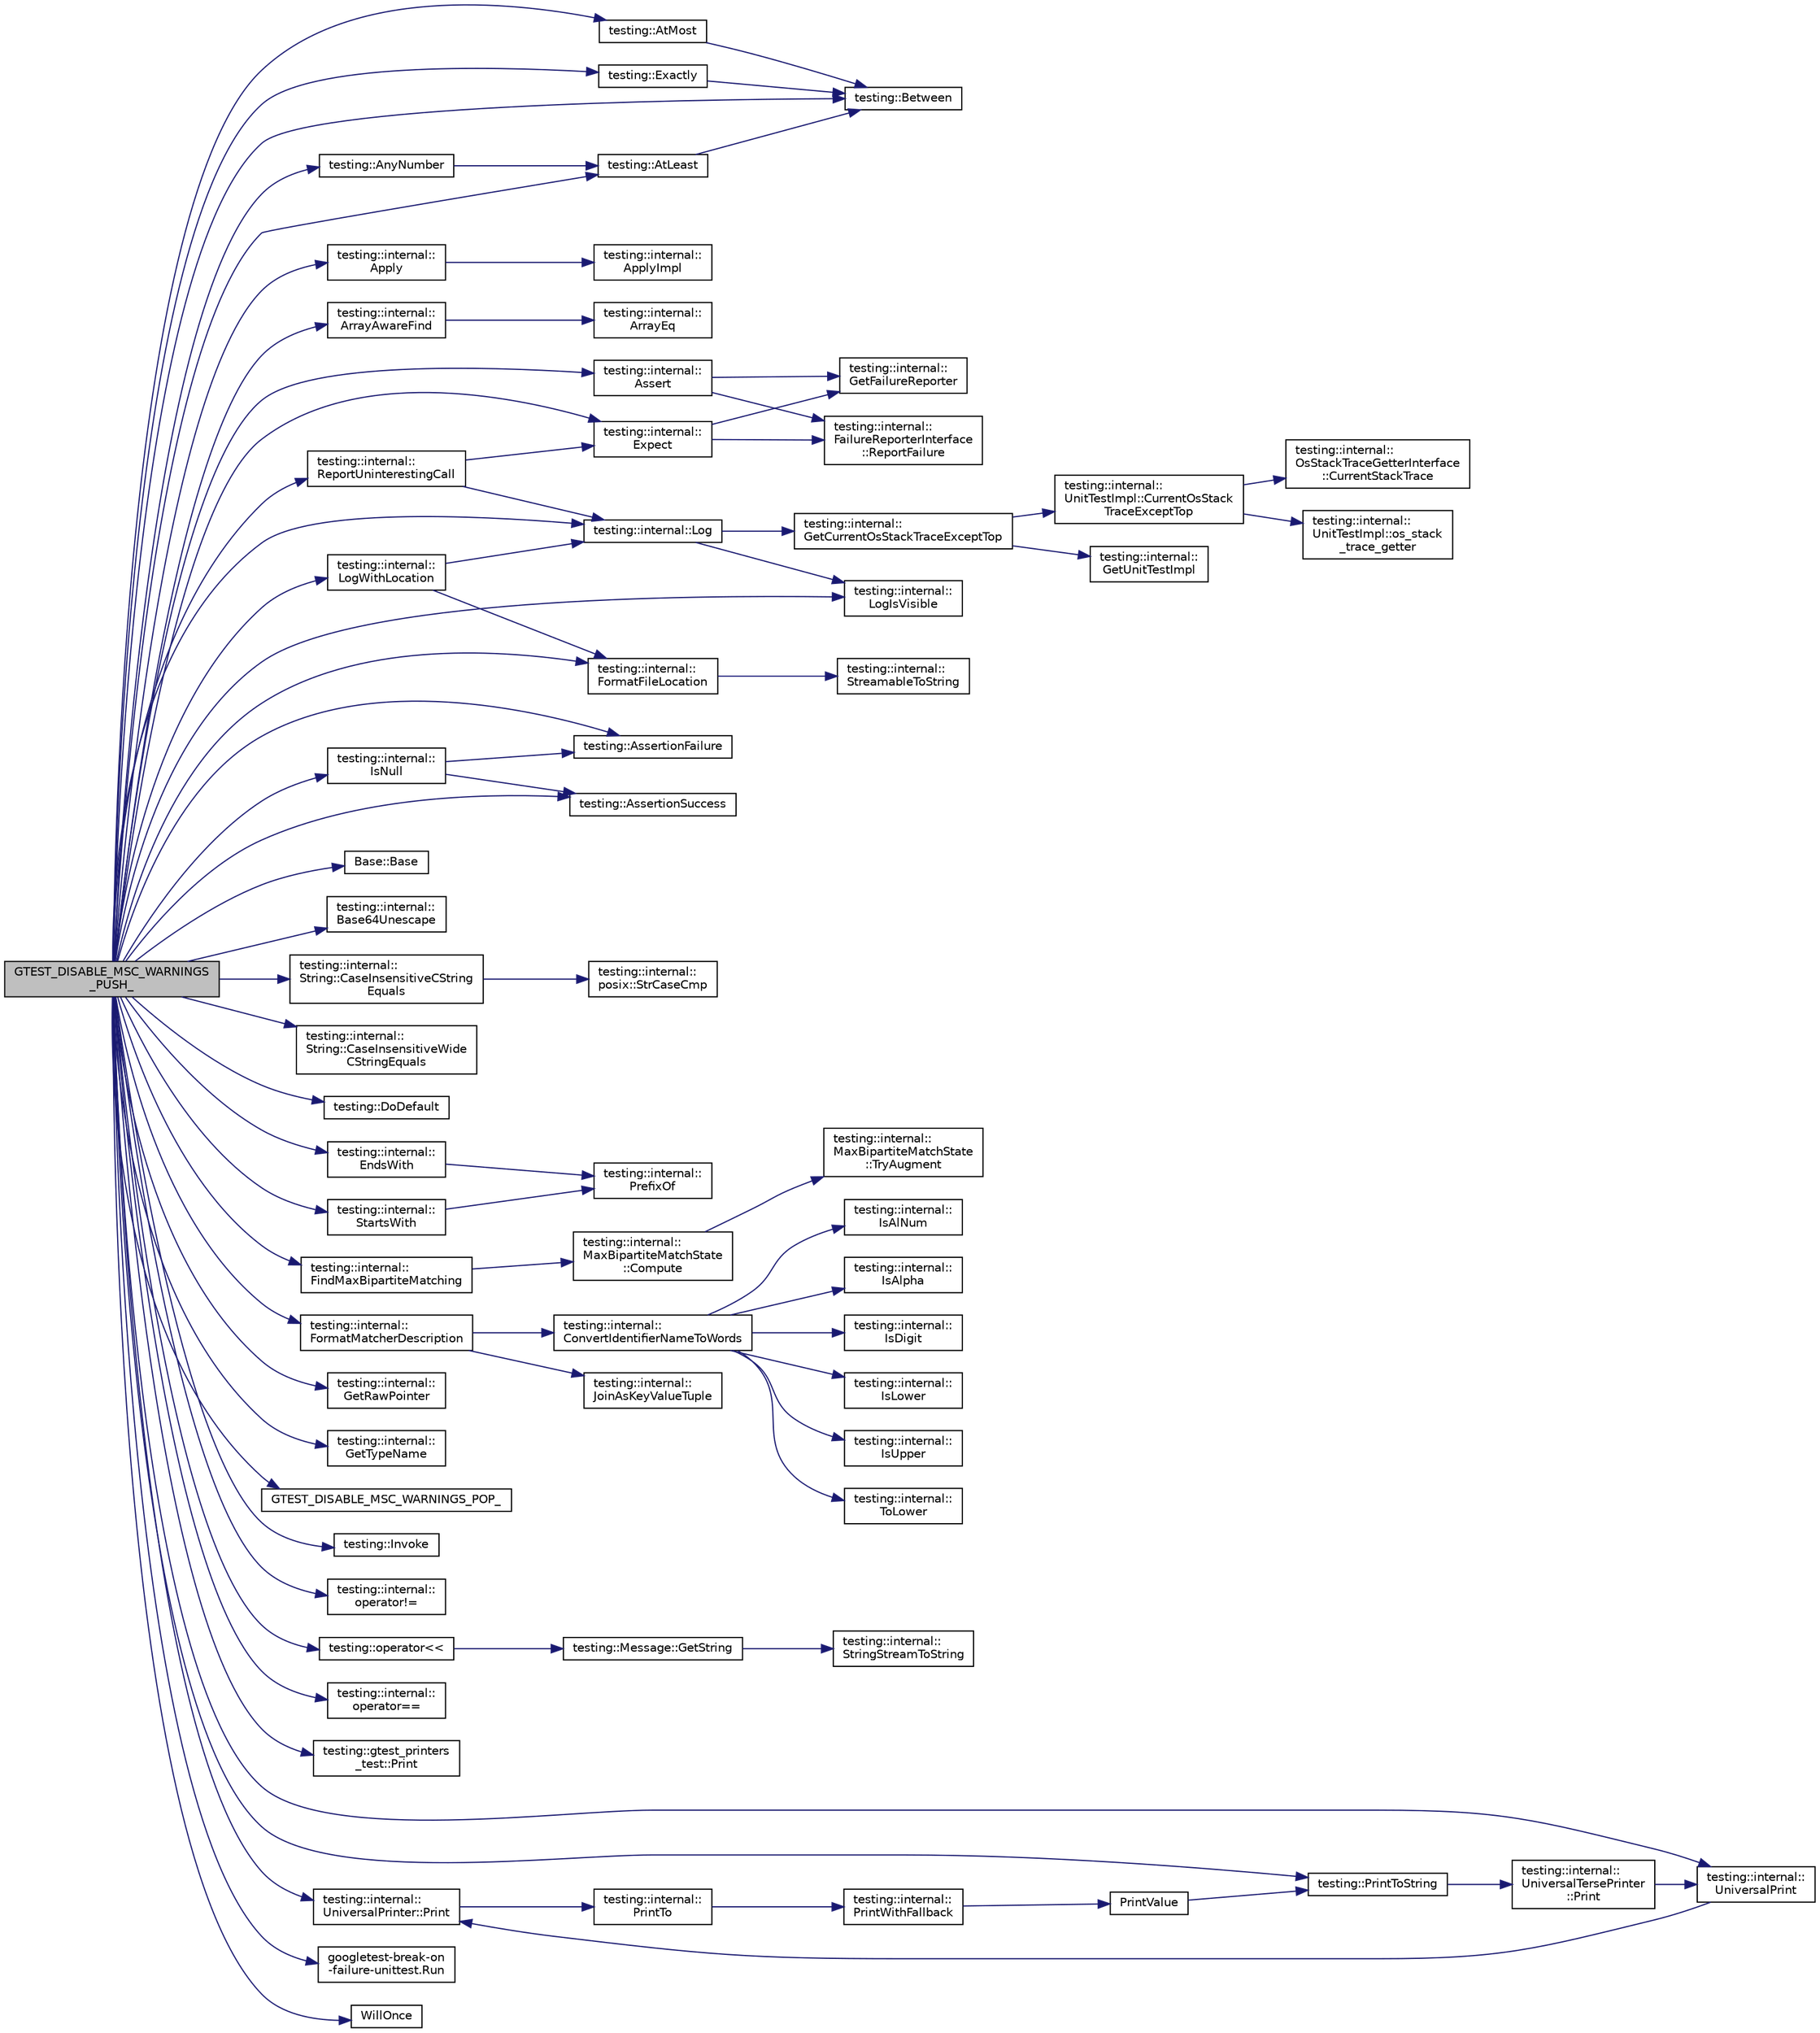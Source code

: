 digraph "GTEST_DISABLE_MSC_WARNINGS_PUSH_"
{
 // LATEX_PDF_SIZE
  bgcolor="transparent";
  edge [fontname="Helvetica",fontsize="10",labelfontname="Helvetica",labelfontsize="10"];
  node [fontname="Helvetica",fontsize="10",shape=record];
  rankdir="LR";
  Node1 [label="GTEST_DISABLE_MSC_WARNINGS\l_PUSH_",height=0.2,width=0.4,color="black", fillcolor="grey75", style="filled", fontcolor="black",tooltip=" "];
  Node1 -> Node2 [color="midnightblue",fontsize="10",style="solid",fontname="Helvetica"];
  Node2 [label="testing::AnyNumber",height=0.2,width=0.4,color="black",URL="$namespacetesting.html#aa1f8a6371097e1e9b8d6866020f35252",tooltip=" "];
  Node2 -> Node3 [color="midnightblue",fontsize="10",style="solid",fontname="Helvetica"];
  Node3 [label="testing::AtLeast",height=0.2,width=0.4,color="black",URL="$namespacetesting.html#a137297cb3c582843989fbd937cf0fed2",tooltip=" "];
  Node3 -> Node4 [color="midnightblue",fontsize="10",style="solid",fontname="Helvetica"];
  Node4 [label="testing::Between",height=0.2,width=0.4,color="black",URL="$namespacetesting.html#a3bb2d3cdd3fdf5b4be1480fce549918e",tooltip=" "];
  Node1 -> Node5 [color="midnightblue",fontsize="10",style="solid",fontname="Helvetica"];
  Node5 [label="testing::internal::\lApply",height=0.2,width=0.4,color="black",URL="$namespacetesting_1_1internal.html#a4aeac7ea6170d7347ff9212026e115e8",tooltip=" "];
  Node5 -> Node6 [color="midnightblue",fontsize="10",style="solid",fontname="Helvetica"];
  Node6 [label="testing::internal::\lApplyImpl",height=0.2,width=0.4,color="black",URL="$namespacetesting_1_1internal.html#a6d3a67138bf4d8de81606b37127509df",tooltip=" "];
  Node1 -> Node7 [color="midnightblue",fontsize="10",style="solid",fontname="Helvetica"];
  Node7 [label="testing::internal::\lArrayAwareFind",height=0.2,width=0.4,color="black",URL="$namespacetesting_1_1internal.html#a94a857fe6ff32cf4fdc4769a4071f239",tooltip=" "];
  Node7 -> Node8 [color="midnightblue",fontsize="10",style="solid",fontname="Helvetica"];
  Node8 [label="testing::internal::\lArrayEq",height=0.2,width=0.4,color="black",URL="$namespacetesting_1_1internal.html#af4bebf36baf0b0a5b26d051dde55fa47",tooltip=" "];
  Node1 -> Node9 [color="midnightblue",fontsize="10",style="solid",fontname="Helvetica"];
  Node9 [label="testing::internal::\lAssert",height=0.2,width=0.4,color="black",URL="$namespacetesting_1_1internal.html#aa46ca46a5898b2ac75184c62e0355621",tooltip=" "];
  Node9 -> Node10 [color="midnightblue",fontsize="10",style="solid",fontname="Helvetica"];
  Node10 [label="testing::internal::\lGetFailureReporter",height=0.2,width=0.4,color="black",URL="$namespacetesting_1_1internal.html#a93a00bf550dcc6b1de870d24c624869c",tooltip=" "];
  Node9 -> Node11 [color="midnightblue",fontsize="10",style="solid",fontname="Helvetica"];
  Node11 [label="testing::internal::\lFailureReporterInterface\l::ReportFailure",height=0.2,width=0.4,color="black",URL="$classtesting_1_1internal_1_1FailureReporterInterface.html#a0c43ec1946cb4ab51279c96ce1ad941d",tooltip=" "];
  Node1 -> Node12 [color="midnightblue",fontsize="10",style="solid",fontname="Helvetica"];
  Node12 [label="testing::AssertionFailure",height=0.2,width=0.4,color="black",URL="$namespacetesting.html#a75cb789614cb1c28c34627a4a3c053df",tooltip=" "];
  Node1 -> Node13 [color="midnightblue",fontsize="10",style="solid",fontname="Helvetica"];
  Node13 [label="testing::AssertionSuccess",height=0.2,width=0.4,color="black",URL="$namespacetesting.html#ac1d0baedb17286c5c6c87bd1a45da8ac",tooltip=" "];
  Node1 -> Node3 [color="midnightblue",fontsize="10",style="solid",fontname="Helvetica"];
  Node1 -> Node14 [color="midnightblue",fontsize="10",style="solid",fontname="Helvetica"];
  Node14 [label="testing::AtMost",height=0.2,width=0.4,color="black",URL="$namespacetesting.html#a5487cd1068c78821ced96fbf542a91bb",tooltip=" "];
  Node14 -> Node4 [color="midnightblue",fontsize="10",style="solid",fontname="Helvetica"];
  Node1 -> Node15 [color="midnightblue",fontsize="10",style="solid",fontname="Helvetica"];
  Node15 [label="Base::Base",height=0.2,width=0.4,color="black",URL="$classBase.html#a1d5f3fb92f8cbc687705785bdc6abd18",tooltip=" "];
  Node1 -> Node16 [color="midnightblue",fontsize="10",style="solid",fontname="Helvetica"];
  Node16 [label="testing::internal::\lBase64Unescape",height=0.2,width=0.4,color="black",URL="$namespacetesting_1_1internal.html#a7ebfee596839f25b8aec40192af1dcdc",tooltip=" "];
  Node1 -> Node4 [color="midnightblue",fontsize="10",style="solid",fontname="Helvetica"];
  Node1 -> Node17 [color="midnightblue",fontsize="10",style="solid",fontname="Helvetica"];
  Node17 [label="testing::internal::\lString::CaseInsensitiveCString\lEquals",height=0.2,width=0.4,color="black",URL="$classtesting_1_1internal_1_1String.html#a116ca435d63306927ba19f90a3596787",tooltip=" "];
  Node17 -> Node18 [color="midnightblue",fontsize="10",style="solid",fontname="Helvetica"];
  Node18 [label="testing::internal::\lposix::StrCaseCmp",height=0.2,width=0.4,color="black",URL="$namespacetesting_1_1internal_1_1posix.html#a1ef2385a7f8e4c706054da35967e76bd",tooltip=" "];
  Node1 -> Node19 [color="midnightblue",fontsize="10",style="solid",fontname="Helvetica"];
  Node19 [label="testing::internal::\lString::CaseInsensitiveWide\lCStringEquals",height=0.2,width=0.4,color="black",URL="$classtesting_1_1internal_1_1String.html#a1f12d1780ca7afbf8975f5d425b9f362",tooltip=" "];
  Node1 -> Node20 [color="midnightblue",fontsize="10",style="solid",fontname="Helvetica"];
  Node20 [label="testing::DoDefault",height=0.2,width=0.4,color="black",URL="$namespacetesting.html#ae041df61ff61ccb9753ba15b4309e1a6",tooltip=" "];
  Node1 -> Node21 [color="midnightblue",fontsize="10",style="solid",fontname="Helvetica"];
  Node21 [label="testing::internal::\lEndsWith",height=0.2,width=0.4,color="black",URL="$namespacetesting_1_1internal.html#a4fe0a2f1ea296e6d92e6dcf8942818d6",tooltip=" "];
  Node21 -> Node22 [color="midnightblue",fontsize="10",style="solid",fontname="Helvetica"];
  Node22 [label="testing::internal::\lPrefixOf",height=0.2,width=0.4,color="black",URL="$namespacetesting_1_1internal.html#ac93096c73f158bdb5877ea3204b4e23c",tooltip=" "];
  Node1 -> Node23 [color="midnightblue",fontsize="10",style="solid",fontname="Helvetica"];
  Node23 [label="testing::Exactly",height=0.2,width=0.4,color="black",URL="$namespacetesting.html#aa9b1b32ba9e8d3db8ac0af0fc8785c8d",tooltip=" "];
  Node23 -> Node4 [color="midnightblue",fontsize="10",style="solid",fontname="Helvetica"];
  Node1 -> Node24 [color="midnightblue",fontsize="10",style="solid",fontname="Helvetica"];
  Node24 [label="testing::internal::\lExpect",height=0.2,width=0.4,color="black",URL="$namespacetesting_1_1internal.html#ad93379317e10862a77b9fb90aa96e083",tooltip=" "];
  Node24 -> Node10 [color="midnightblue",fontsize="10",style="solid",fontname="Helvetica"];
  Node24 -> Node11 [color="midnightblue",fontsize="10",style="solid",fontname="Helvetica"];
  Node1 -> Node25 [color="midnightblue",fontsize="10",style="solid",fontname="Helvetica"];
  Node25 [label="testing::internal::\lFindMaxBipartiteMatching",height=0.2,width=0.4,color="black",URL="$namespacetesting_1_1internal.html#ae30bd8357c179334b2b09b0d689efccc",tooltip=" "];
  Node25 -> Node26 [color="midnightblue",fontsize="10",style="solid",fontname="Helvetica"];
  Node26 [label="testing::internal::\lMaxBipartiteMatchState\l::Compute",height=0.2,width=0.4,color="black",URL="$classtesting_1_1internal_1_1MaxBipartiteMatchState.html#af6efab664ee390925b24d023f1368192",tooltip=" "];
  Node26 -> Node27 [color="midnightblue",fontsize="10",style="solid",fontname="Helvetica"];
  Node27 [label="testing::internal::\lMaxBipartiteMatchState\l::TryAugment",height=0.2,width=0.4,color="black",URL="$classtesting_1_1internal_1_1MaxBipartiteMatchState.html#a8aa8dc82be659772a1dd68eb00d7a858",tooltip=" "];
  Node1 -> Node28 [color="midnightblue",fontsize="10",style="solid",fontname="Helvetica"];
  Node28 [label="testing::internal::\lFormatFileLocation",height=0.2,width=0.4,color="black",URL="$namespacetesting_1_1internal.html#aea0ca448425df26e868a7d9447b9b7a1",tooltip=" "];
  Node28 -> Node29 [color="midnightblue",fontsize="10",style="solid",fontname="Helvetica"];
  Node29 [label="testing::internal::\lStreamableToString",height=0.2,width=0.4,color="black",URL="$namespacetesting_1_1internal.html#aad4beed95d0846e6ffc5da0978ef3bb9",tooltip=" "];
  Node1 -> Node30 [color="midnightblue",fontsize="10",style="solid",fontname="Helvetica"];
  Node30 [label="testing::internal::\lFormatMatcherDescription",height=0.2,width=0.4,color="black",URL="$namespacetesting_1_1internal.html#a0b5ca34cad987efb767ee62300489e6d",tooltip=" "];
  Node30 -> Node31 [color="midnightblue",fontsize="10",style="solid",fontname="Helvetica"];
  Node31 [label="testing::internal::\lConvertIdentifierNameToWords",height=0.2,width=0.4,color="black",URL="$namespacetesting_1_1internal.html#a0b375abcf3081393e6c420194a541b29",tooltip=" "];
  Node31 -> Node32 [color="midnightblue",fontsize="10",style="solid",fontname="Helvetica"];
  Node32 [label="testing::internal::\lIsAlNum",height=0.2,width=0.4,color="black",URL="$namespacetesting_1_1internal.html#a83802e7f23324cd512232203662e1a98",tooltip=" "];
  Node31 -> Node33 [color="midnightblue",fontsize="10",style="solid",fontname="Helvetica"];
  Node33 [label="testing::internal::\lIsAlpha",height=0.2,width=0.4,color="black",URL="$namespacetesting_1_1internal.html#aeb957087fd6bbf9db98ab7cd41b0c129",tooltip=" "];
  Node31 -> Node34 [color="midnightblue",fontsize="10",style="solid",fontname="Helvetica"];
  Node34 [label="testing::internal::\lIsDigit",height=0.2,width=0.4,color="black",URL="$namespacetesting_1_1internal.html#a4bd96b7fa6486802d33ddc217af55a39",tooltip=" "];
  Node31 -> Node35 [color="midnightblue",fontsize="10",style="solid",fontname="Helvetica"];
  Node35 [label="testing::internal::\lIsLower",height=0.2,width=0.4,color="black",URL="$namespacetesting_1_1internal.html#ac26ce3883bc8919c27074975e958f3b7",tooltip=" "];
  Node31 -> Node36 [color="midnightblue",fontsize="10",style="solid",fontname="Helvetica"];
  Node36 [label="testing::internal::\lIsUpper",height=0.2,width=0.4,color="black",URL="$namespacetesting_1_1internal.html#a84f3baa379fec6bf5947cb5165aa8cc9",tooltip=" "];
  Node31 -> Node37 [color="midnightblue",fontsize="10",style="solid",fontname="Helvetica"];
  Node37 [label="testing::internal::\lToLower",height=0.2,width=0.4,color="black",URL="$namespacetesting_1_1internal.html#ad9c627ef2a94245e3fd69e7ab3d49b42",tooltip=" "];
  Node30 -> Node38 [color="midnightblue",fontsize="10",style="solid",fontname="Helvetica"];
  Node38 [label="testing::internal::\lJoinAsKeyValueTuple",height=0.2,width=0.4,color="black",URL="$namespacetesting_1_1internal.html#ac75a9353286d1b50c872ea2b195f3b4a",tooltip=" "];
  Node1 -> Node39 [color="midnightblue",fontsize="10",style="solid",fontname="Helvetica"];
  Node39 [label="testing::internal::\lGetRawPointer",height=0.2,width=0.4,color="black",URL="$namespacetesting_1_1internal.html#ae88d1a6f95165c43c27a6c0e2d357e61",tooltip=" "];
  Node1 -> Node40 [color="midnightblue",fontsize="10",style="solid",fontname="Helvetica"];
  Node40 [label="testing::internal::\lGetTypeName",height=0.2,width=0.4,color="black",URL="$namespacetesting_1_1internal.html#a635606b4731f843c86ec8ca51cab83a1",tooltip=" "];
  Node1 -> Node41 [color="midnightblue",fontsize="10",style="solid",fontname="Helvetica"];
  Node41 [label="GTEST_DISABLE_MSC_WARNINGS_POP_",height=0.2,width=0.4,color="black",URL="$gmock__link__test_8h.html#af799ef9a88f3b9701c0a23ff385f0bec",tooltip=" "];
  Node1 -> Node42 [color="midnightblue",fontsize="10",style="solid",fontname="Helvetica"];
  Node42 [label="testing::Invoke",height=0.2,width=0.4,color="black",URL="$namespacetesting.html#a620bba98fc80a3cda99b06b1f9221dc8",tooltip=" "];
  Node1 -> Node43 [color="midnightblue",fontsize="10",style="solid",fontname="Helvetica"];
  Node43 [label="testing::internal::\lIsNull",height=0.2,width=0.4,color="black",URL="$namespacetesting_1_1internal.html#adcfd37a66bc4cb0e8291cf46e1a6c72b",tooltip=" "];
  Node43 -> Node12 [color="midnightblue",fontsize="10",style="solid",fontname="Helvetica"];
  Node43 -> Node13 [color="midnightblue",fontsize="10",style="solid",fontname="Helvetica"];
  Node1 -> Node44 [color="midnightblue",fontsize="10",style="solid",fontname="Helvetica"];
  Node44 [label="testing::internal::Log",height=0.2,width=0.4,color="black",URL="$namespacetesting_1_1internal.html#a8a57ce0412334a3f487bbaa8321febbe",tooltip=" "];
  Node44 -> Node45 [color="midnightblue",fontsize="10",style="solid",fontname="Helvetica"];
  Node45 [label="testing::internal::\lGetCurrentOsStackTraceExceptTop",height=0.2,width=0.4,color="black",URL="$namespacetesting_1_1internal.html#a4b234f8922078deba93158cdbe956bf4",tooltip=" "];
  Node45 -> Node46 [color="midnightblue",fontsize="10",style="solid",fontname="Helvetica"];
  Node46 [label="testing::internal::\lUnitTestImpl::CurrentOsStack\lTraceExceptTop",height=0.2,width=0.4,color="black",URL="$classtesting_1_1internal_1_1UnitTestImpl.html#a2320c999cd87f4f03db9ea4552572108",tooltip=" "];
  Node46 -> Node47 [color="midnightblue",fontsize="10",style="solid",fontname="Helvetica"];
  Node47 [label="testing::internal::\lOsStackTraceGetterInterface\l::CurrentStackTrace",height=0.2,width=0.4,color="black",URL="$classtesting_1_1internal_1_1OsStackTraceGetterInterface.html#a0c41724e4e47647a7fe2ace8e70c0ec7",tooltip=" "];
  Node46 -> Node48 [color="midnightblue",fontsize="10",style="solid",fontname="Helvetica"];
  Node48 [label="testing::internal::\lUnitTestImpl::os_stack\l_trace_getter",height=0.2,width=0.4,color="black",URL="$classtesting_1_1internal_1_1UnitTestImpl.html#a71753679854f7fbba6c1568eb422fecb",tooltip=" "];
  Node45 -> Node49 [color="midnightblue",fontsize="10",style="solid",fontname="Helvetica"];
  Node49 [label="testing::internal::\lGetUnitTestImpl",height=0.2,width=0.4,color="black",URL="$namespacetesting_1_1internal.html#a9bd0caf5d16512de38b39599c13ee634",tooltip=" "];
  Node44 -> Node50 [color="midnightblue",fontsize="10",style="solid",fontname="Helvetica"];
  Node50 [label="testing::internal::\lLogIsVisible",height=0.2,width=0.4,color="black",URL="$namespacetesting_1_1internal.html#a69ffdba5ee36743e88d8f89b79e566ff",tooltip=" "];
  Node1 -> Node50 [color="midnightblue",fontsize="10",style="solid",fontname="Helvetica"];
  Node1 -> Node51 [color="midnightblue",fontsize="10",style="solid",fontname="Helvetica"];
  Node51 [label="testing::internal::\lLogWithLocation",height=0.2,width=0.4,color="black",URL="$namespacetesting_1_1internal.html#a07f4411f23f8b1b731858be9dda3fdcc",tooltip=" "];
  Node51 -> Node28 [color="midnightblue",fontsize="10",style="solid",fontname="Helvetica"];
  Node51 -> Node44 [color="midnightblue",fontsize="10",style="solid",fontname="Helvetica"];
  Node1 -> Node52 [color="midnightblue",fontsize="10",style="solid",fontname="Helvetica"];
  Node52 [label="testing::internal::\loperator!=",height=0.2,width=0.4,color="black",URL="$namespacetesting_1_1internal.html#afa44fdec84edfc155ef63e4f0d4287cc",tooltip=" "];
  Node1 -> Node53 [color="midnightblue",fontsize="10",style="solid",fontname="Helvetica"];
  Node53 [label="testing::operator\<\<",height=0.2,width=0.4,color="black",URL="$namespacetesting.html#a7b802e532fd68749765cb7dc156130db",tooltip=" "];
  Node53 -> Node54 [color="midnightblue",fontsize="10",style="solid",fontname="Helvetica"];
  Node54 [label="testing::Message::GetString",height=0.2,width=0.4,color="black",URL="$classtesting_1_1Message.html#a2cdc4df62bdcc9df37651a1cf527704e",tooltip=" "];
  Node54 -> Node55 [color="midnightblue",fontsize="10",style="solid",fontname="Helvetica"];
  Node55 [label="testing::internal::\lStringStreamToString",height=0.2,width=0.4,color="black",URL="$namespacetesting_1_1internal.html#ac0a2b7f69fc829d80a39e925b6417e39",tooltip=" "];
  Node1 -> Node56 [color="midnightblue",fontsize="10",style="solid",fontname="Helvetica"];
  Node56 [label="testing::internal::\loperator==",height=0.2,width=0.4,color="black",URL="$namespacetesting_1_1internal.html#a5e3e473798de3189e9343132bcfd4fea",tooltip=" "];
  Node1 -> Node57 [color="midnightblue",fontsize="10",style="solid",fontname="Helvetica"];
  Node57 [label="testing::gtest_printers\l_test::Print",height=0.2,width=0.4,color="black",URL="$namespacetesting_1_1gtest__printers__test.html#ab1fefdb330a473343afa3cc6d46a65f6",tooltip=" "];
  Node1 -> Node58 [color="midnightblue",fontsize="10",style="solid",fontname="Helvetica"];
  Node58 [label="testing::internal::\lUniversalPrinter::Print",height=0.2,width=0.4,color="black",URL="$classtesting_1_1internal_1_1UniversalPrinter.html#aecec021e1abbaa260b701e24e3fe33eb",tooltip=" "];
  Node58 -> Node59 [color="midnightblue",fontsize="10",style="solid",fontname="Helvetica"];
  Node59 [label="testing::internal::\lPrintTo",height=0.2,width=0.4,color="black",URL="$namespacetesting_1_1internal.html#adb3c27150dbe661db0e0c4be27533460",tooltip=" "];
  Node59 -> Node60 [color="midnightblue",fontsize="10",style="solid",fontname="Helvetica"];
  Node60 [label="testing::internal::\lPrintWithFallback",height=0.2,width=0.4,color="black",URL="$namespacetesting_1_1internal.html#a5e9f744566e02ba3f811cd51d3b8c4fb",tooltip=" "];
  Node60 -> Node61 [color="midnightblue",fontsize="10",style="solid",fontname="Helvetica"];
  Node61 [label="PrintValue",height=0.2,width=0.4,color="black",URL="$googletest-param-test-test_8cc.html#a4f874f103b3979e50bc676c7f6414dfc",tooltip=" "];
  Node61 -> Node62 [color="midnightblue",fontsize="10",style="solid",fontname="Helvetica"];
  Node62 [label="testing::PrintToString",height=0.2,width=0.4,color="black",URL="$namespacetesting.html#aa5717bb1144edd1d262d310ba70c82ed",tooltip=" "];
  Node62 -> Node63 [color="midnightblue",fontsize="10",style="solid",fontname="Helvetica"];
  Node63 [label="testing::internal::\lUniversalTersePrinter\l::Print",height=0.2,width=0.4,color="black",URL="$classtesting_1_1internal_1_1UniversalTersePrinter.html#a042249cdb42fdb77588c9ad54ea7ed54",tooltip=" "];
  Node63 -> Node64 [color="midnightblue",fontsize="10",style="solid",fontname="Helvetica"];
  Node64 [label="testing::internal::\lUniversalPrint",height=0.2,width=0.4,color="black",URL="$namespacetesting_1_1internal.html#a30708fa2bacf11895b03bdb21eb72309",tooltip=" "];
  Node64 -> Node58 [color="midnightblue",fontsize="10",style="solid",fontname="Helvetica"];
  Node1 -> Node62 [color="midnightblue",fontsize="10",style="solid",fontname="Helvetica"];
  Node1 -> Node65 [color="midnightblue",fontsize="10",style="solid",fontname="Helvetica"];
  Node65 [label="testing::internal::\lReportUninterestingCall",height=0.2,width=0.4,color="black",URL="$namespacetesting_1_1internal.html#af045b703d8487374620a8106a76814ee",tooltip=" "];
  Node65 -> Node24 [color="midnightblue",fontsize="10",style="solid",fontname="Helvetica"];
  Node65 -> Node44 [color="midnightblue",fontsize="10",style="solid",fontname="Helvetica"];
  Node1 -> Node66 [color="midnightblue",fontsize="10",style="solid",fontname="Helvetica"];
  Node66 [label="googletest-break-on\l-failure-unittest.Run",height=0.2,width=0.4,color="black",URL="$namespacegoogletest-break-on-failure-unittest.html#a1af5bbcd251e90355ddcd17d0e0e6147",tooltip=" "];
  Node1 -> Node67 [color="midnightblue",fontsize="10",style="solid",fontname="Helvetica"];
  Node67 [label="testing::internal::\lStartsWith",height=0.2,width=0.4,color="black",URL="$namespacetesting_1_1internal.html#ae0522f740806da841ae21bc71804e038",tooltip=" "];
  Node67 -> Node22 [color="midnightblue",fontsize="10",style="solid",fontname="Helvetica"];
  Node1 -> Node64 [color="midnightblue",fontsize="10",style="solid",fontname="Helvetica"];
  Node1 -> Node68 [color="midnightblue",fontsize="10",style="solid",fontname="Helvetica"];
  Node68 [label="WillOnce",height=0.2,width=0.4,color="black",URL="$gmock__link__test_8h.html#a541f200e4f422050bbd5e424dc3d01a1",tooltip=" "];
}
